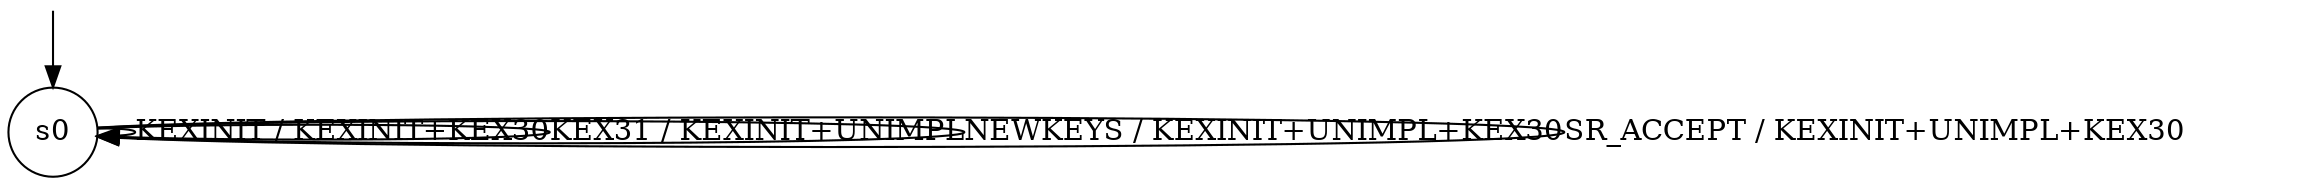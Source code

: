 digraph g {

	s0 [shape="circle" label="s0"];
	s0 -> s0 [label="KEXINIT / KEXINIT+KEX30"];
	s0 -> s0 [label="KEX31 / KEXINIT+UNIMPL"];
	s0 -> s0 [label="NEWKEYS / KEXINIT+UNIMPL+KEX30"];
	s0 -> s0 [label="SR_ACCEPT / KEXINIT+UNIMPL+KEX30"];

__start0 [label="" shape="none" width="0" height="0"];
__start0 -> s0;

}

